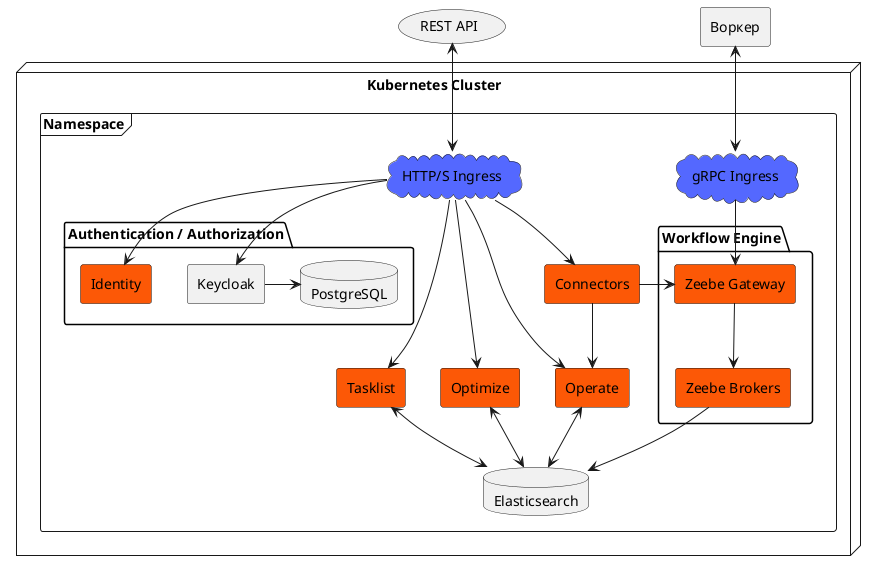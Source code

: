 @startuml
skinparam componentStyle rectangle

node "Kubernetes Cluster" {
    frame Namespace {
        cloud "HTTP/S Ingress" as ing  #5468ff
        folder "Authentication / Authorization" {
          [Keycloak] as key
           database PostgreSQL
           key -right-> PostgreSQL
[Identity] #fc5806
          ing -down-> [Identity]
        }
        folder "Workflow Engine" {
 [Zeebe Gateway] #fc5806
 [Zeebe Brokers] #fc5806

 [Zeebe Gateway]-down-> [Zeebe Brokers]
}

         cloud "gRPC Ingress" #5468ff

        database Elasticsearch as elk
        [Operate] as oper #fc5806
        [Tasklist] as task #fc5806
        [Optimize] as opt #fc5806
        [Connectors] as con #fc5806
        task -[hidden] opt
        opt -[hidden] oper
    }
}
(REST API) <-down-> ing
[Воркер] <-down-> "gRPC Ingress"
"gRPC Ingress" -down-> [Zeebe Gateway]
ing -down-> key
ing -down-> con
ing -down-> oper
con -down-> oper
ing -down-> task
ing -down-> opt
con -right-> [Zeebe Gateway]
[Zeebe Brokers]-down->elk
oper <-right-> elk
task <-right-> elk
opt <-right-> elk

@enduml